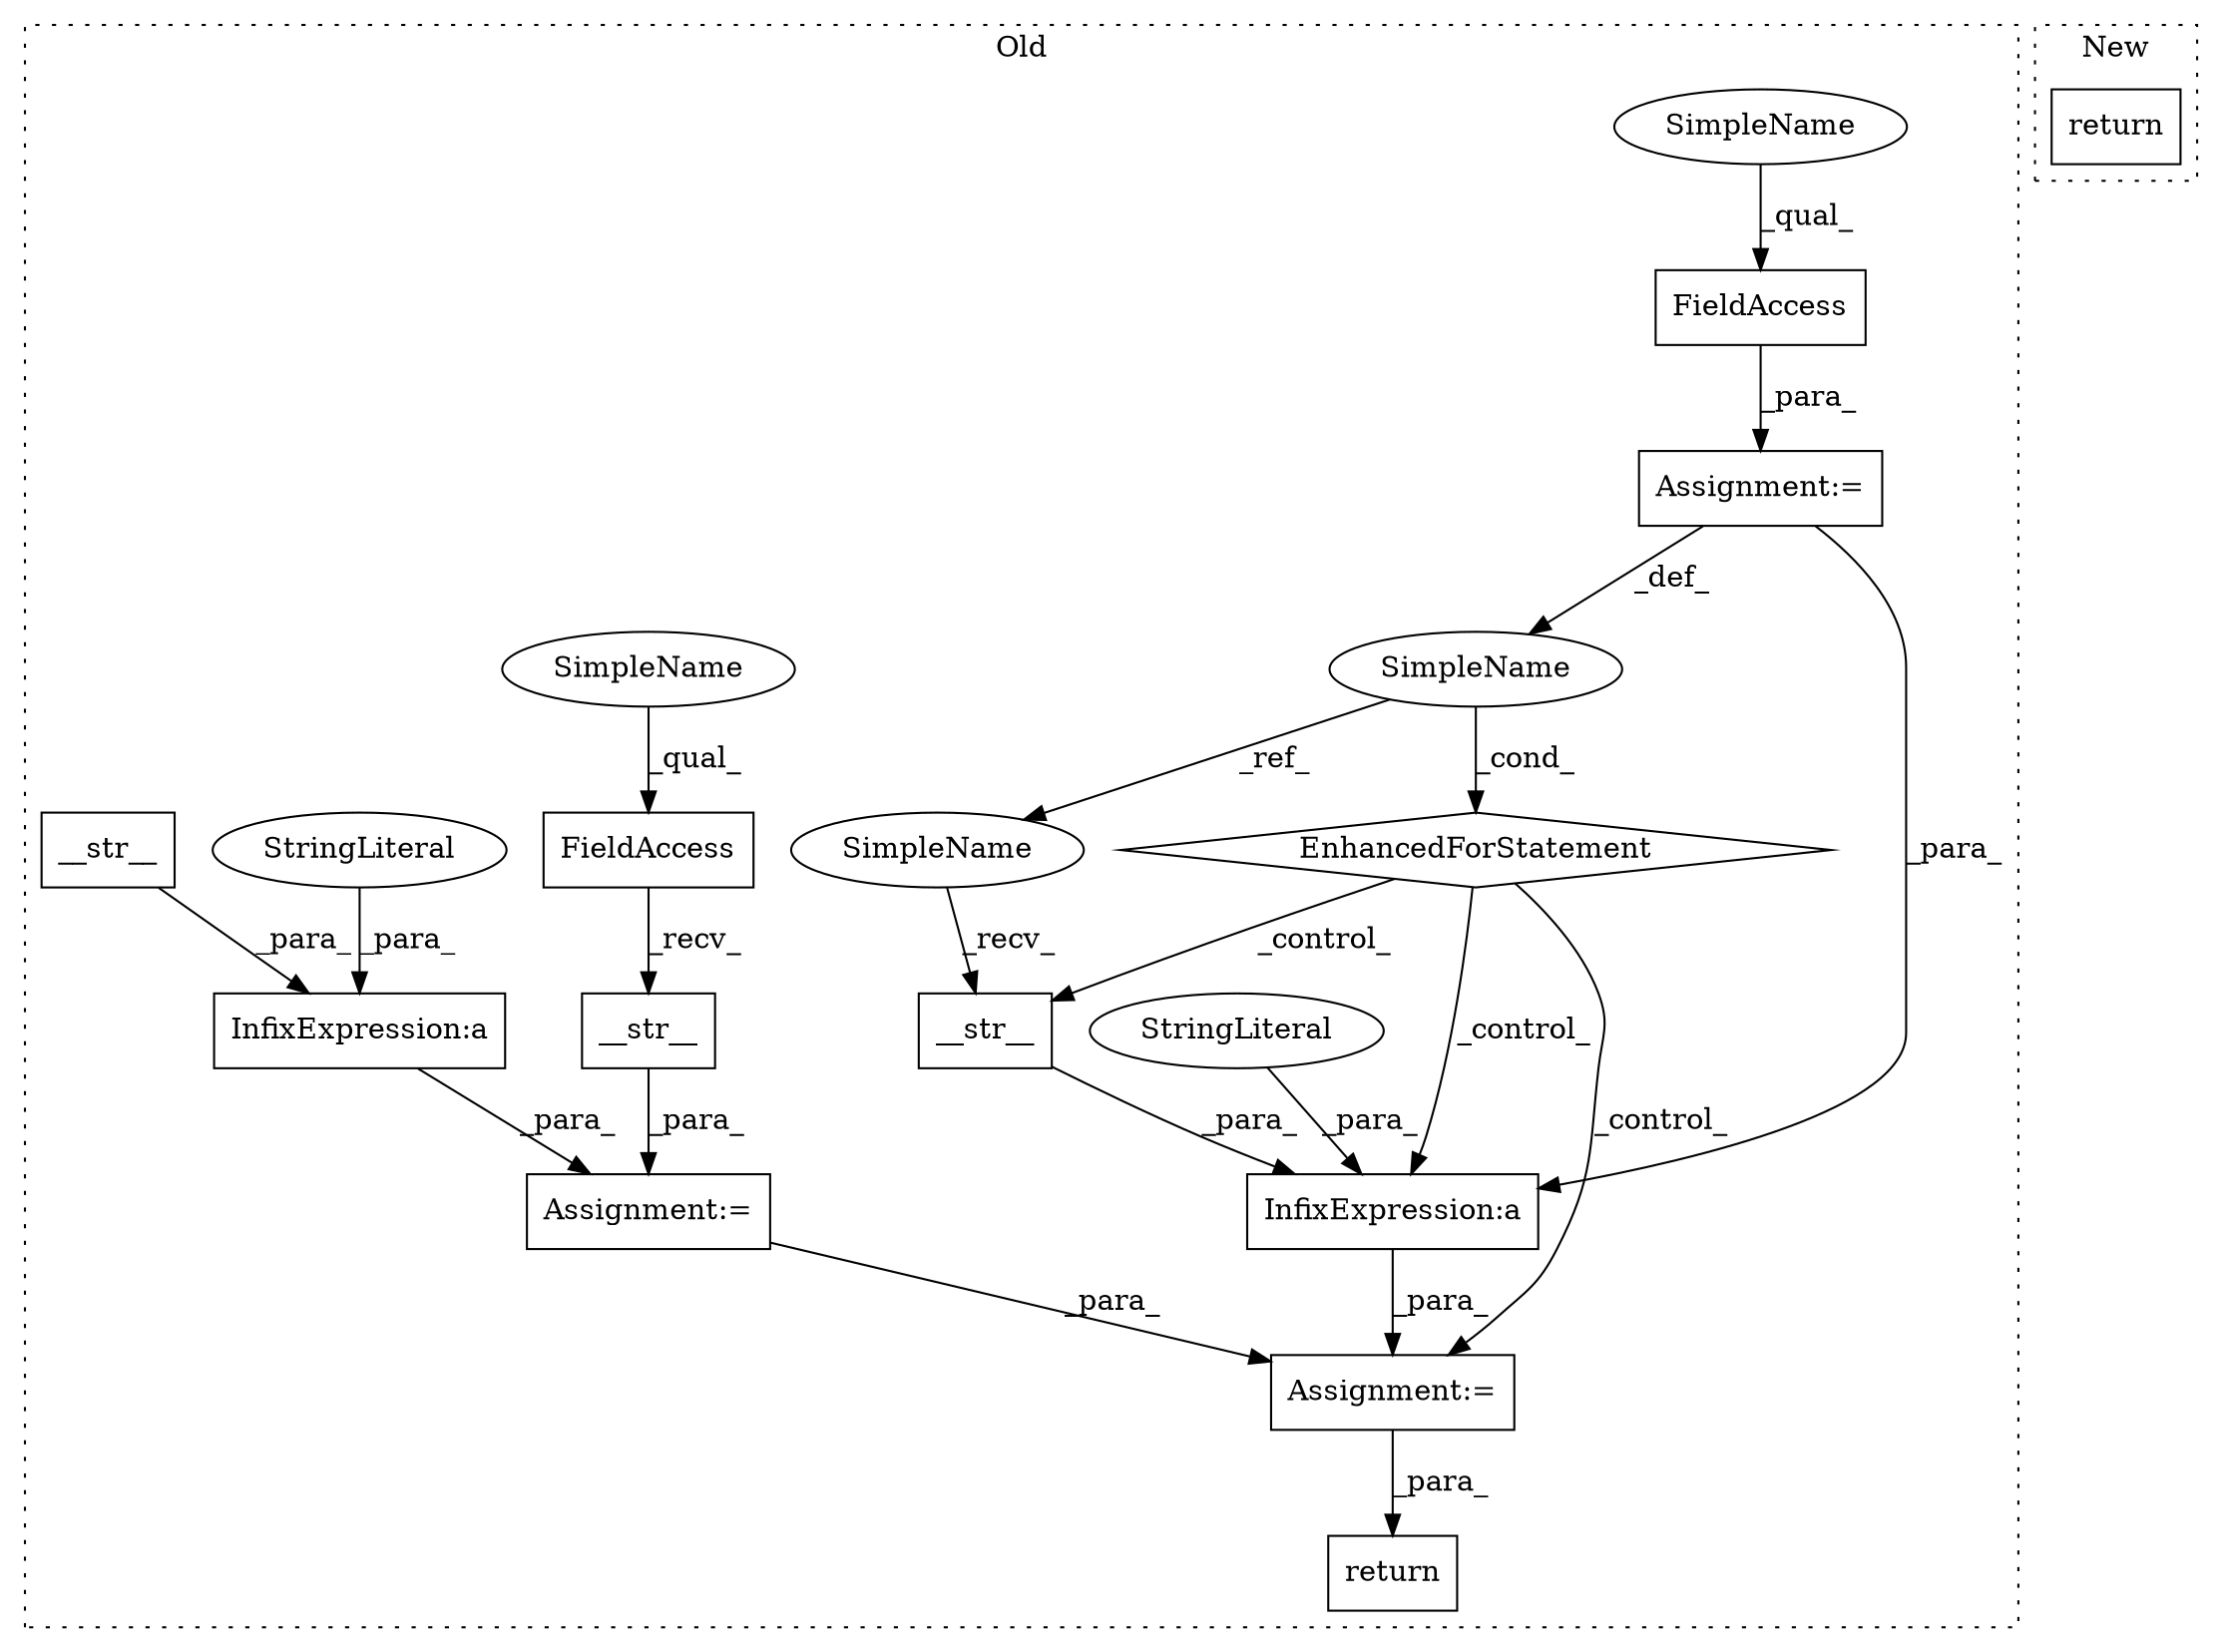 digraph G {
subgraph cluster0 {
1 [label="__str__" a="32" s="10412" l="9" shape="box"];
3 [label="return" a="41" s="10434" l="7" shape="box"];
4 [label="Assignment:=" a="7" s="10257" l="2" shape="box"];
5 [label="Assignment:=" a="7" s="10398" l="2" shape="box"];
6 [label="EnhancedForStatement" a="70" s="10308,10387" l="53,2" shape="diamond"];
7 [label="Assignment:=" a="7" s="10308,10387" l="53,2" shape="box"];
8 [label="InfixExpression:a" a="27" s="10216" l="3" shape="box"];
9 [label="InfixExpression:a" a="27" s="10405" l="3" shape="box"];
10 [label="__str__" a="32" s="10207" l="9" shape="box"];
11 [label="FieldAccess" a="22" s="10371" l="16" shape="box"];
12 [label="FieldAccess" a="22" s="10259" l="15" shape="box"];
13 [label="__str__" a="32" s="10275" l="9" shape="box"];
14 [label="SimpleName" a="42" s="10365" l="3" shape="ellipse"];
15 [label="StringLiteral" a="45" s="10219" l="4" shape="ellipse"];
16 [label="StringLiteral" a="45" s="10401" l="4" shape="ellipse"];
17 [label="SimpleName" a="42" s="10371" l="4" shape="ellipse"];
18 [label="SimpleName" a="42" s="10259" l="4" shape="ellipse"];
19 [label="SimpleName" a="42" s="10408" l="3" shape="ellipse"];
label = "Old";
style="dotted";
}
subgraph cluster1 {
2 [label="return" a="41" s="6650" l="8" shape="box"];
label = "New";
style="dotted";
}
1 -> 9 [label="_para_"];
4 -> 5 [label="_para_"];
5 -> 3 [label="_para_"];
6 -> 1 [label="_control_"];
6 -> 5 [label="_control_"];
6 -> 9 [label="_control_"];
7 -> 9 [label="_para_"];
7 -> 14 [label="_def_"];
8 -> 4 [label="_para_"];
9 -> 5 [label="_para_"];
10 -> 8 [label="_para_"];
11 -> 7 [label="_para_"];
12 -> 13 [label="_recv_"];
13 -> 4 [label="_para_"];
14 -> 6 [label="_cond_"];
14 -> 19 [label="_ref_"];
15 -> 8 [label="_para_"];
16 -> 9 [label="_para_"];
17 -> 11 [label="_qual_"];
18 -> 12 [label="_qual_"];
19 -> 1 [label="_recv_"];
}